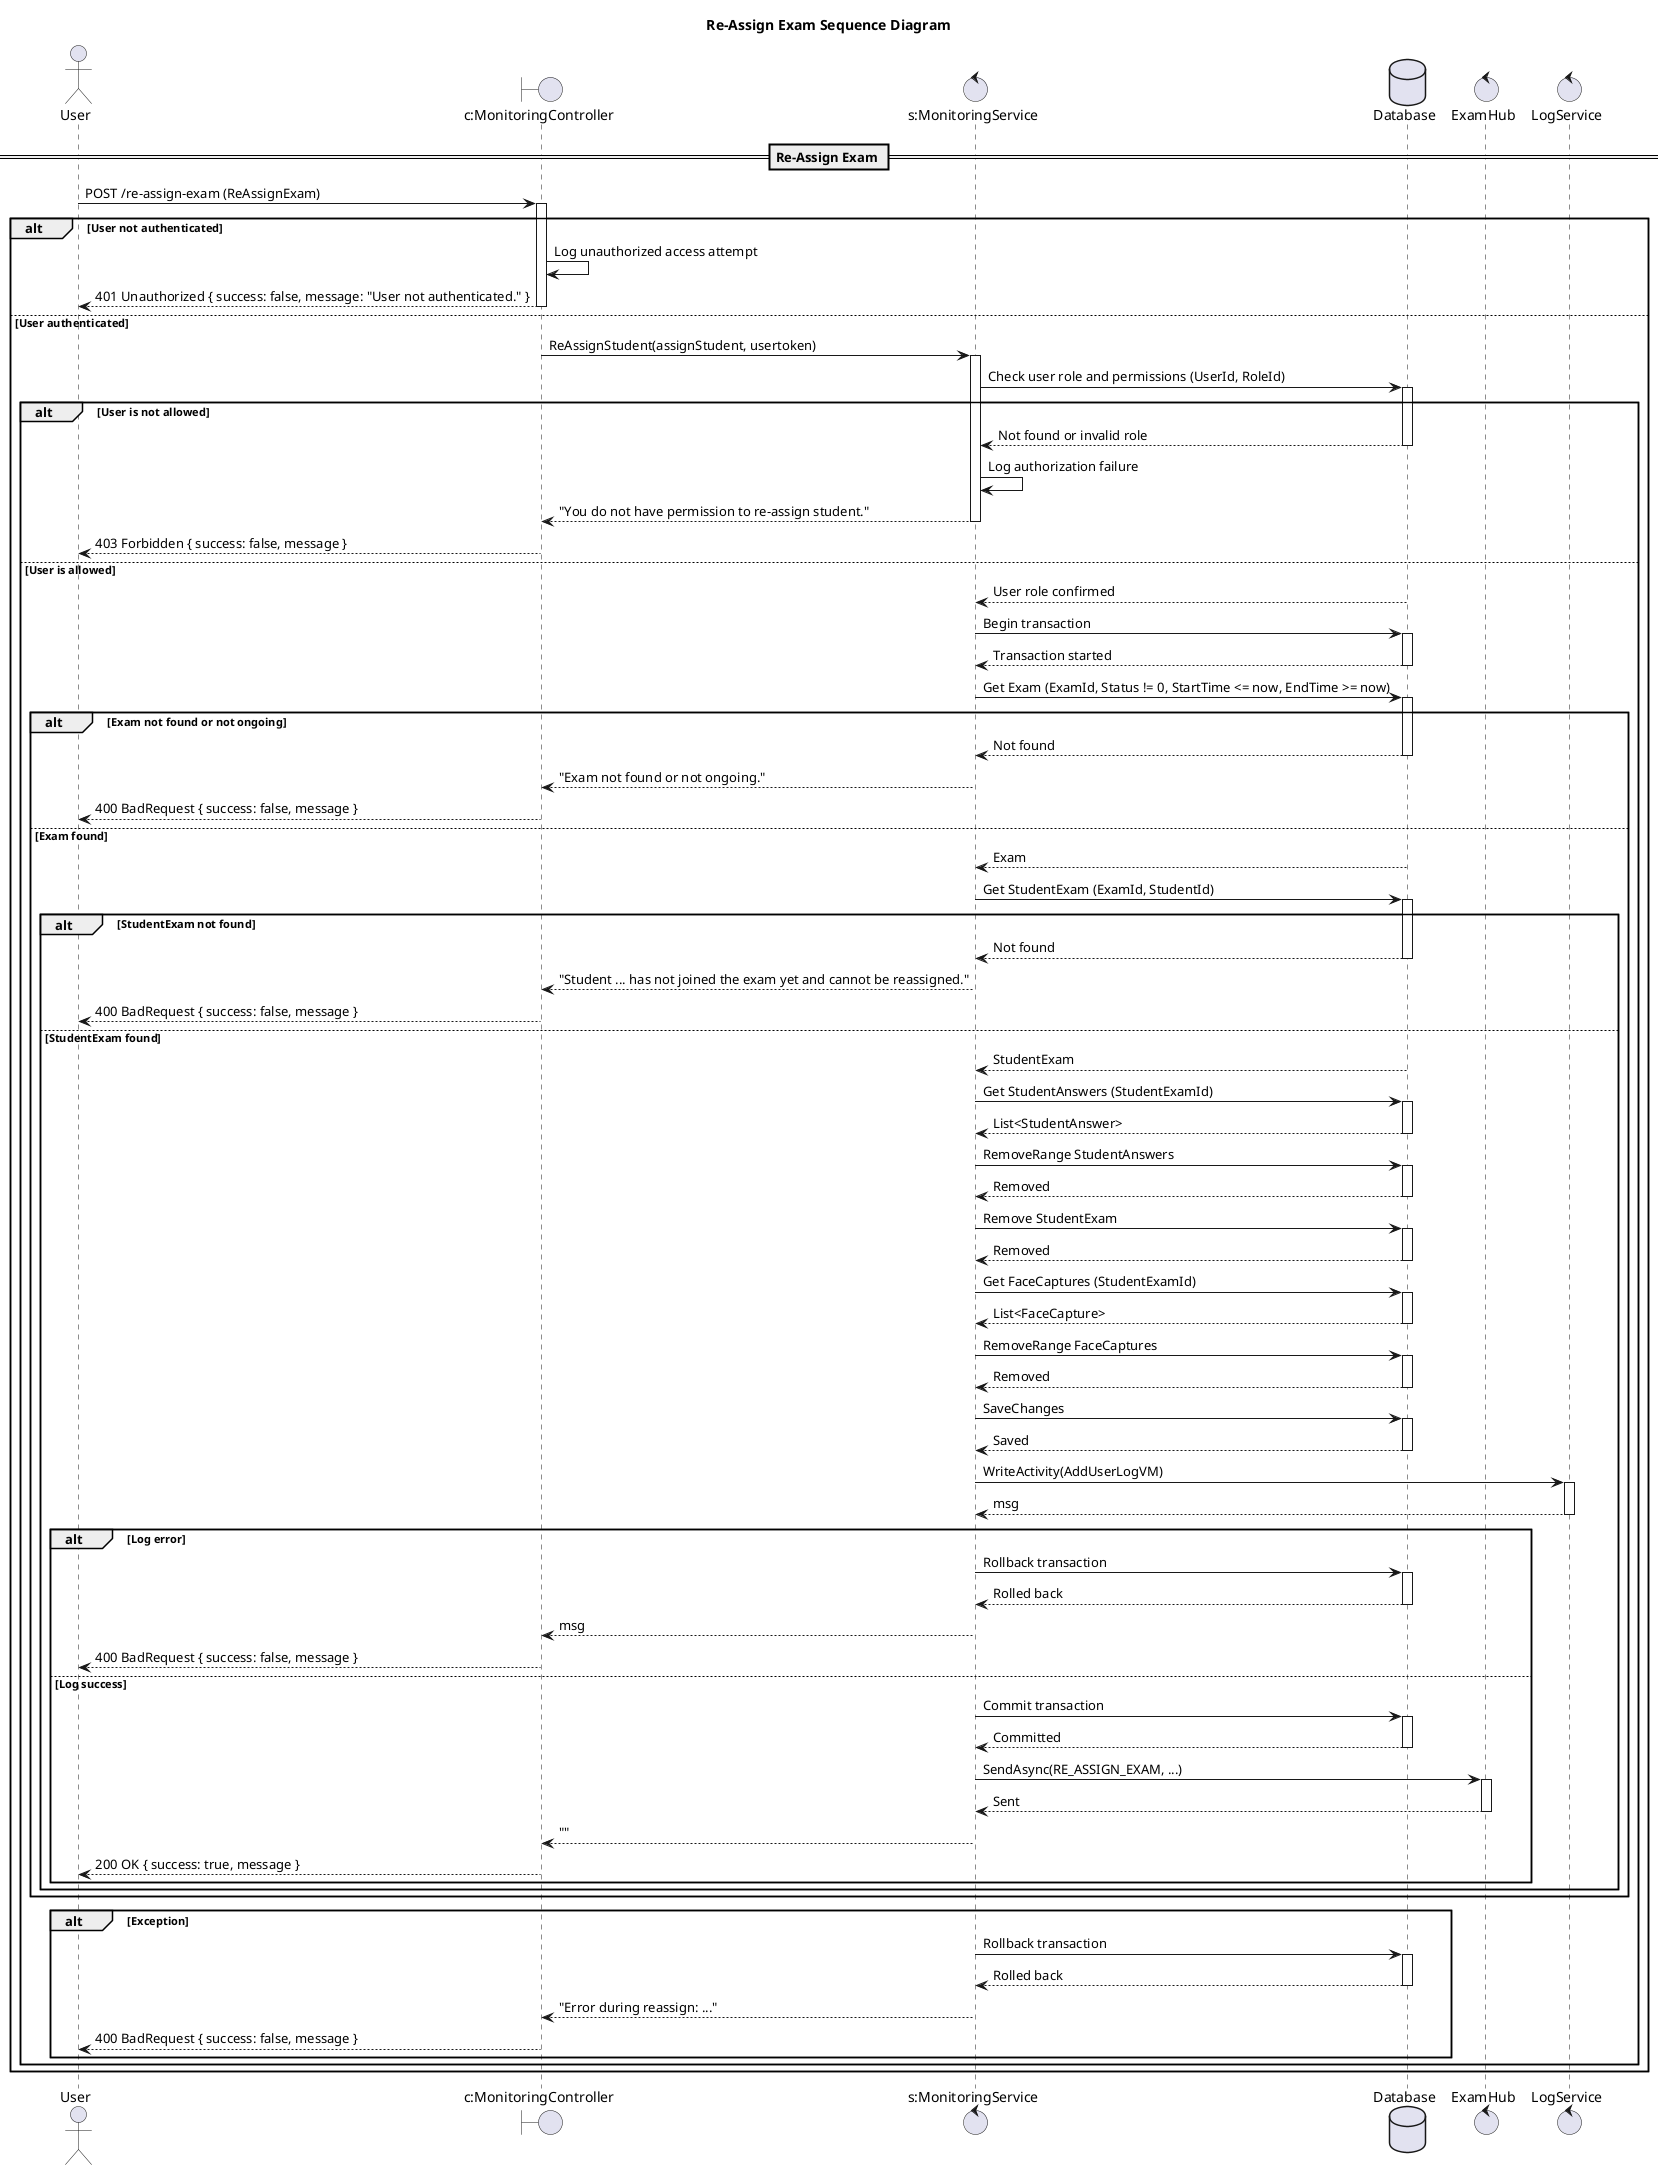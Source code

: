 @startuml

title Re-Assign Exam Sequence Diagram

actor "User" as Client
boundary "c:MonitoringController" as Controller
control "s:MonitoringService" as Service
database "Database" as DB
control "ExamHub" as Hub
control "LogService" as Log

== Re-Assign Exam ==

Client -> Controller: POST /re-assign-exam (ReAssignExam)
activate Controller

alt User not authenticated
    Controller -> Controller: Log unauthorized access attempt
    Controller --> Client: 401 Unauthorized { success: false, message: "User not authenticated." }
    deactivate Controller
else User authenticated
    Controller -> Service: ReAssignStudent(assignStudent, usertoken)
    activate Service

    Service -> DB: Check user role and permissions (UserId, RoleId)
    activate DB
    alt User is not allowed
        DB --> Service: Not found or invalid role
        deactivate DB
        Service -> Service: Log authorization failure
        Service --> Controller: "You do not have permission to re-assign student."
        deactivate Service
        Controller --> Client: 403 Forbidden { success: false, message }
        deactivate Controller
    else User is allowed
        DB --> Service: User role confirmed
        deactivate DB

        Service -> DB: Begin transaction
        activate DB
        DB --> Service: Transaction started
        deactivate DB

        Service -> DB: Get Exam (ExamId, Status != 0, StartTime <= now, EndTime >= now)
        activate DB
        alt Exam not found or not ongoing
            DB --> Service: Not found
            deactivate DB
            Service --> Controller: "Exam not found or not ongoing."
            deactivate Service
            Controller --> Client: 400 BadRequest { success: false, message }
            deactivate Controller
        else Exam found
            DB --> Service: Exam
            deactivate DB
            Service -> DB: Get StudentExam (ExamId, StudentId)
            activate DB
            alt StudentExam not found
                DB --> Service: Not found
                deactivate DB
                Service --> Controller: "Student ... has not joined the exam yet and cannot be reassigned."
                deactivate Service
                Controller --> Client: 400 BadRequest { success: false, message }
                deactivate Controller
            else StudentExam found
                DB --> Service: StudentExam
                deactivate DB
                Service -> DB: Get StudentAnswers (StudentExamId)
                activate DB
                DB --> Service: List<StudentAnswer>
                deactivate DB
                Service -> DB: RemoveRange StudentAnswers
                activate DB
                DB --> Service: Removed
                deactivate DB
                Service -> DB: Remove StudentExam
                activate DB
                DB --> Service: Removed
                deactivate DB
                Service -> DB: Get FaceCaptures (StudentExamId)
                activate DB
                DB --> Service: List<FaceCapture>
                deactivate DB
                Service -> DB: RemoveRange FaceCaptures
                activate DB
                DB --> Service: Removed
                deactivate DB
                Service -> DB: SaveChanges
                activate DB
                DB --> Service: Saved
                deactivate DB
                Service -> Log: WriteActivity(AddUserLogVM)
                activate Log
                Log --> Service: msg
                deactivate Log
                alt Log error
                    Service -> DB: Rollback transaction
                    activate DB
                    DB --> Service: Rolled back
                    deactivate DB
                    Service --> Controller: msg
                    deactivate Service
                    Controller --> Client: 400 BadRequest { success: false, message }
                    deactivate Controller
                else Log success
                    Service -> DB: Commit transaction
                    activate DB
                    DB --> Service: Committed
                    deactivate DB
                    Service -> Hub: SendAsync(RE_ASSIGN_EXAM, ...)
                    activate Hub
                    Hub --> Service: Sent
                    deactivate Hub
                    Service --> Controller: ""
                    deactivate Service
                    Controller --> Client: 200 OK { success: true, message }
                    deactivate Controller
                end alt
            end alt
        end alt
        alt Exception
            Service -> DB: Rollback transaction
            activate DB
            DB --> Service: Rolled back
            deactivate DB
            Service --> Controller: "Error during reassign: ..."
            deactivate Service
            Controller --> Client: 400 BadRequest { success: false, message }
            deactivate Controller
        end alt
    end alt
end alt

@enduml 